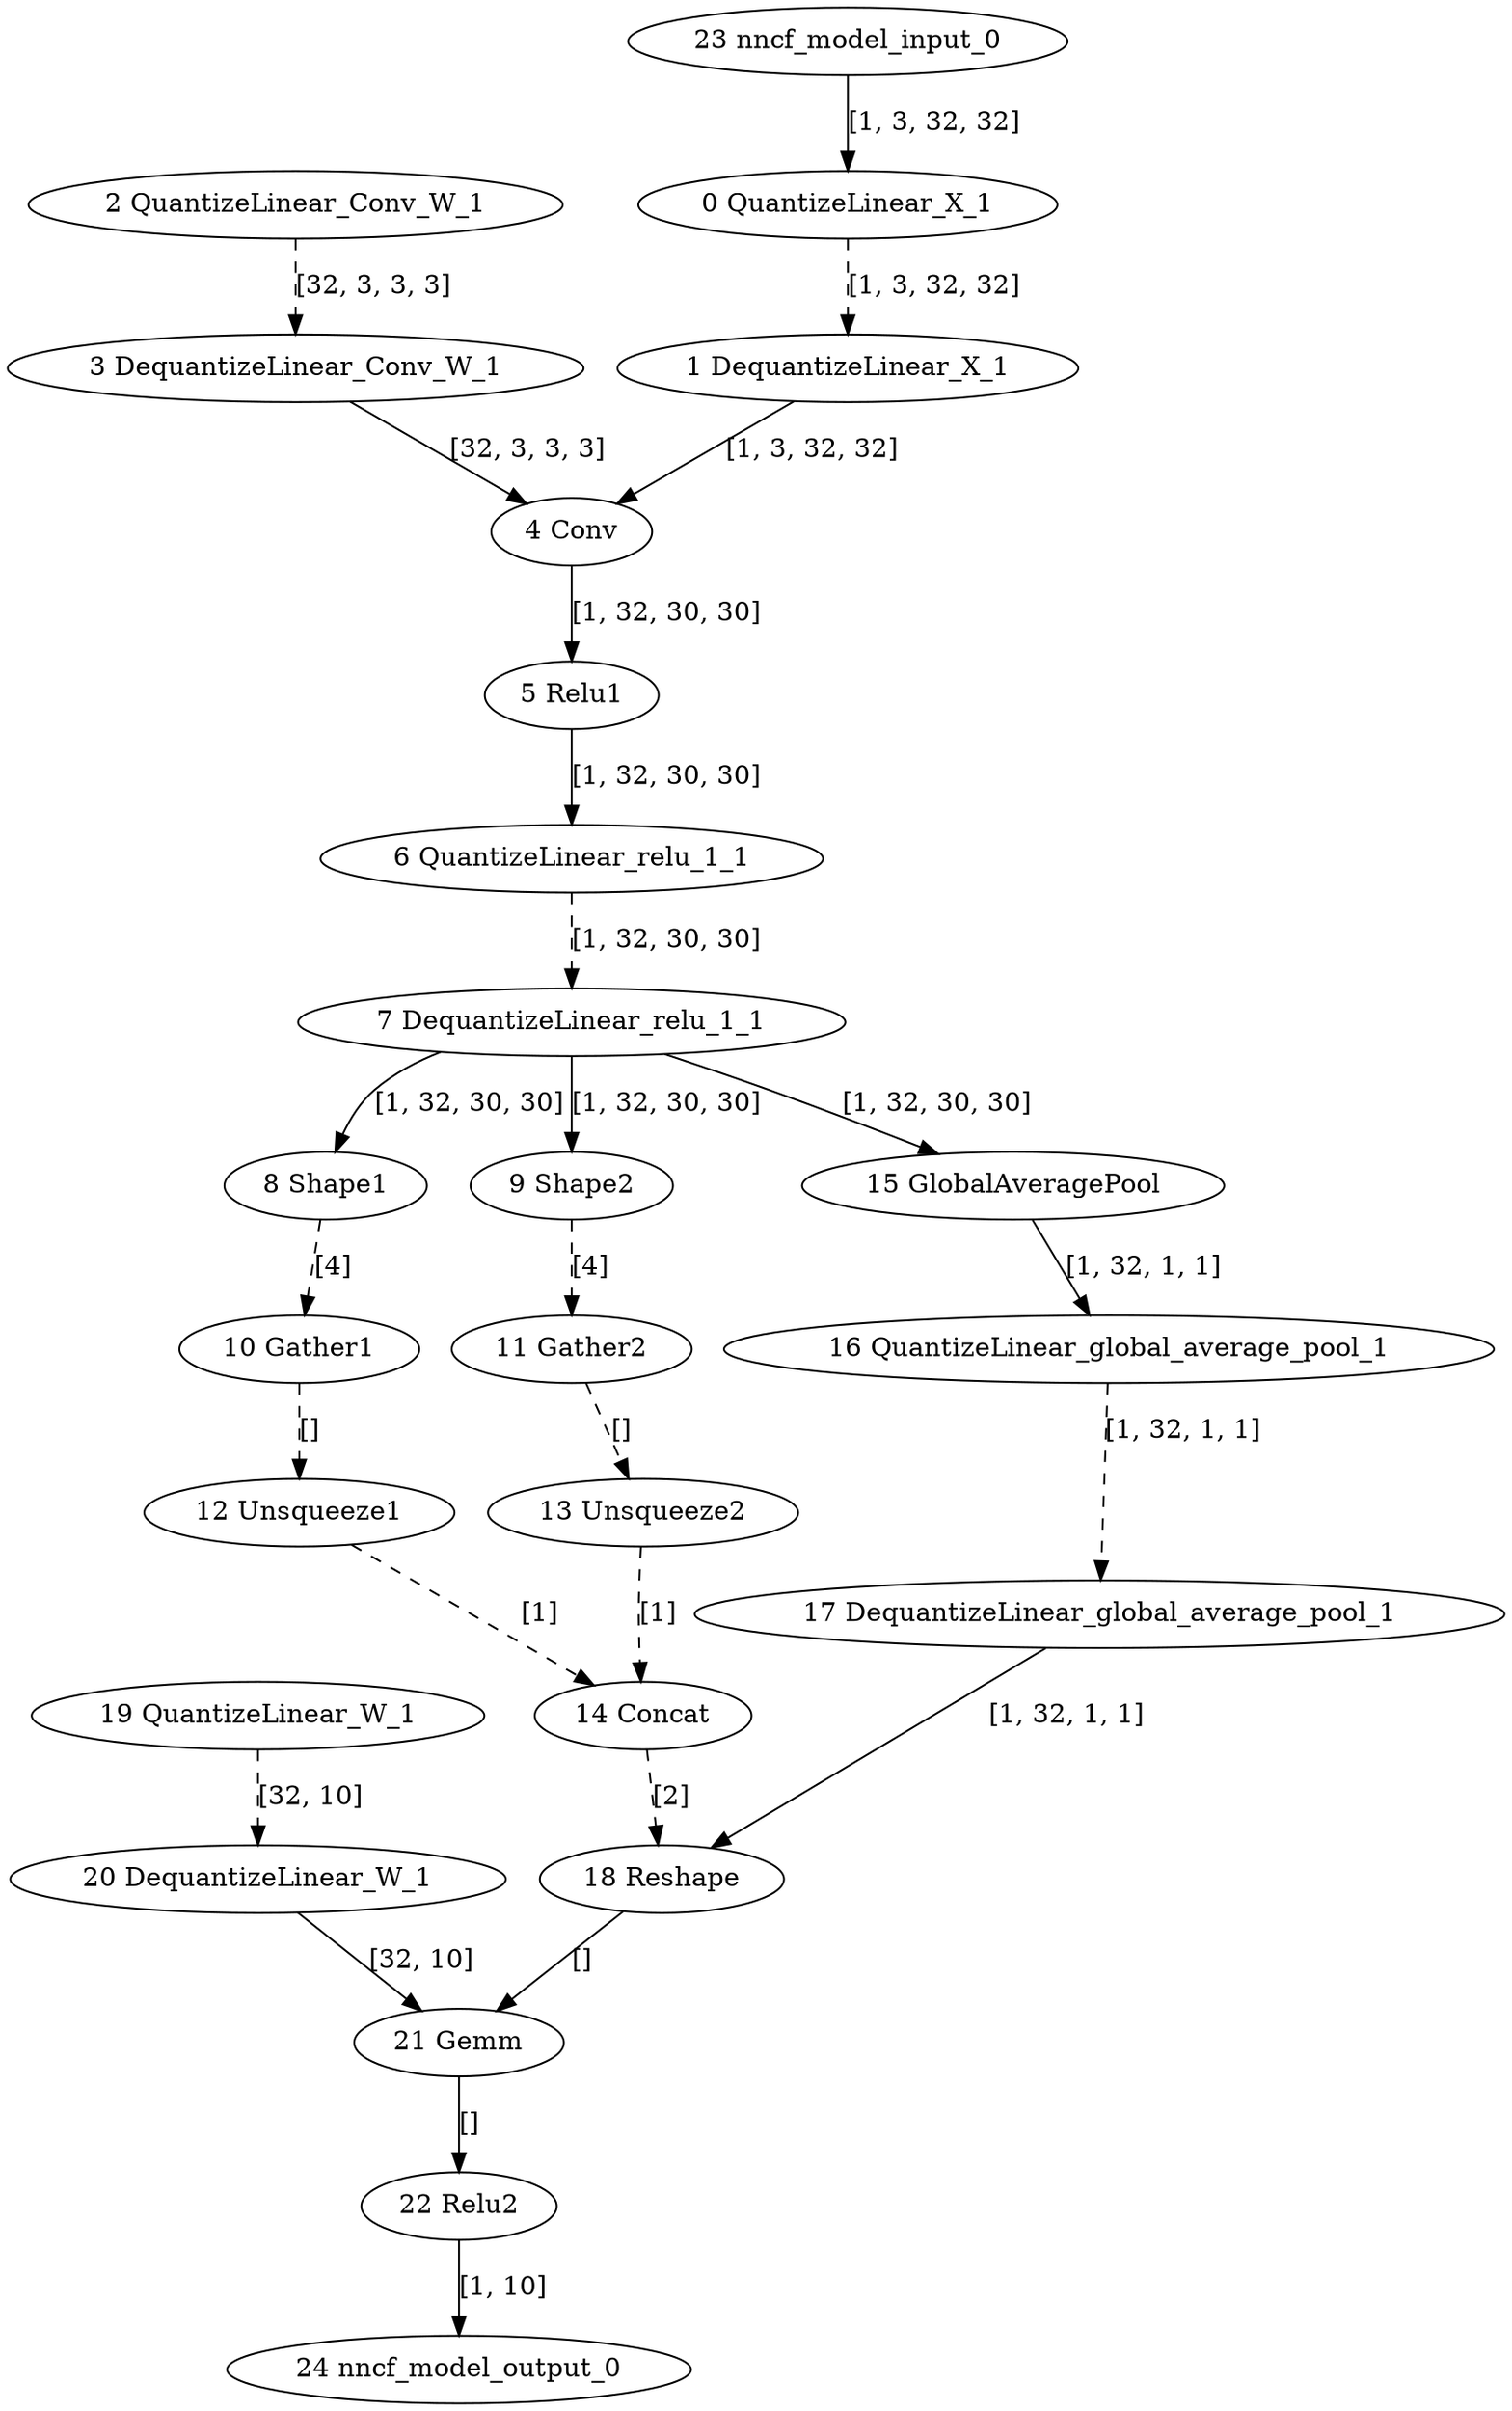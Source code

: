 strict digraph  {
"0 QuantizeLinear_X_1" [id=0, type=QuantizeLinear];
"1 DequantizeLinear_X_1" [id=1, type=DequantizeLinear];
"2 QuantizeLinear_Conv_W_1" [id=2, type=QuantizeLinear];
"3 DequantizeLinear_Conv_W_1" [id=3, type=DequantizeLinear];
"4 Conv" [id=4, type=Conv];
"5 Relu1" [id=5, type=Relu];
"6 QuantizeLinear_relu_1_1" [id=6, type=QuantizeLinear];
"7 DequantizeLinear_relu_1_1" [id=7, type=DequantizeLinear];
"8 Shape1" [id=8, type=Shape];
"9 Shape2" [id=9, type=Shape];
"10 Gather1" [id=10, type=Gather];
"11 Gather2" [id=11, type=Gather];
"12 Unsqueeze1" [id=12, type=Unsqueeze];
"13 Unsqueeze2" [id=13, type=Unsqueeze];
"14 Concat" [id=14, type=Concat];
"15 GlobalAveragePool" [id=15, type=GlobalAveragePool];
"16 QuantizeLinear_global_average_pool_1" [id=16, type=QuantizeLinear];
"17 DequantizeLinear_global_average_pool_1" [id=17, type=DequantizeLinear];
"18 Reshape" [id=18, type=Reshape];
"19 QuantizeLinear_W_1" [id=19, type=QuantizeLinear];
"20 DequantizeLinear_W_1" [id=20, type=DequantizeLinear];
"21 Gemm" [id=21, type=Gemm];
"22 Relu2" [id=22, type=Relu];
"23 nncf_model_input_0" [id=23, type=nncf_model_input];
"24 nncf_model_output_0" [id=24, type=nncf_model_output];
"0 QuantizeLinear_X_1" -> "1 DequantizeLinear_X_1"  [label="[1, 3, 32, 32]", style=dashed];
"1 DequantizeLinear_X_1" -> "4 Conv"  [label="[1, 3, 32, 32]", style=solid];
"2 QuantizeLinear_Conv_W_1" -> "3 DequantizeLinear_Conv_W_1"  [label="[32, 3, 3, 3]", style=dashed];
"3 DequantizeLinear_Conv_W_1" -> "4 Conv"  [label="[32, 3, 3, 3]", style=solid];
"4 Conv" -> "5 Relu1"  [label="[1, 32, 30, 30]", style=solid];
"5 Relu1" -> "6 QuantizeLinear_relu_1_1"  [label="[1, 32, 30, 30]", style=solid];
"6 QuantizeLinear_relu_1_1" -> "7 DequantizeLinear_relu_1_1"  [label="[1, 32, 30, 30]", style=dashed];
"7 DequantizeLinear_relu_1_1" -> "8 Shape1"  [label="[1, 32, 30, 30]", style=solid];
"7 DequantizeLinear_relu_1_1" -> "9 Shape2"  [label="[1, 32, 30, 30]", style=solid];
"7 DequantizeLinear_relu_1_1" -> "15 GlobalAveragePool"  [label="[1, 32, 30, 30]", style=solid];
"8 Shape1" -> "10 Gather1"  [label="[4]", style=dashed];
"9 Shape2" -> "11 Gather2"  [label="[4]", style=dashed];
"10 Gather1" -> "12 Unsqueeze1"  [label="[]", style=dashed];
"11 Gather2" -> "13 Unsqueeze2"  [label="[]", style=dashed];
"12 Unsqueeze1" -> "14 Concat"  [label="[1]", style=dashed];
"13 Unsqueeze2" -> "14 Concat"  [label="[1]", style=dashed];
"14 Concat" -> "18 Reshape"  [label="[2]", style=dashed];
"15 GlobalAveragePool" -> "16 QuantizeLinear_global_average_pool_1"  [label="[1, 32, 1, 1]", style=solid];
"16 QuantizeLinear_global_average_pool_1" -> "17 DequantizeLinear_global_average_pool_1"  [label="[1, 32, 1, 1]", style=dashed];
"17 DequantizeLinear_global_average_pool_1" -> "18 Reshape"  [label="[1, 32, 1, 1]", style=solid];
"18 Reshape" -> "21 Gemm"  [label="[]", style=solid];
"19 QuantizeLinear_W_1" -> "20 DequantizeLinear_W_1"  [label="[32, 10]", style=dashed];
"20 DequantizeLinear_W_1" -> "21 Gemm"  [label="[32, 10]", style=solid];
"21 Gemm" -> "22 Relu2"  [label="[]", style=solid];
"22 Relu2" -> "24 nncf_model_output_0"  [label="[1, 10]", style=solid];
"23 nncf_model_input_0" -> "0 QuantizeLinear_X_1"  [label="[1, 3, 32, 32]", style=solid];
}
